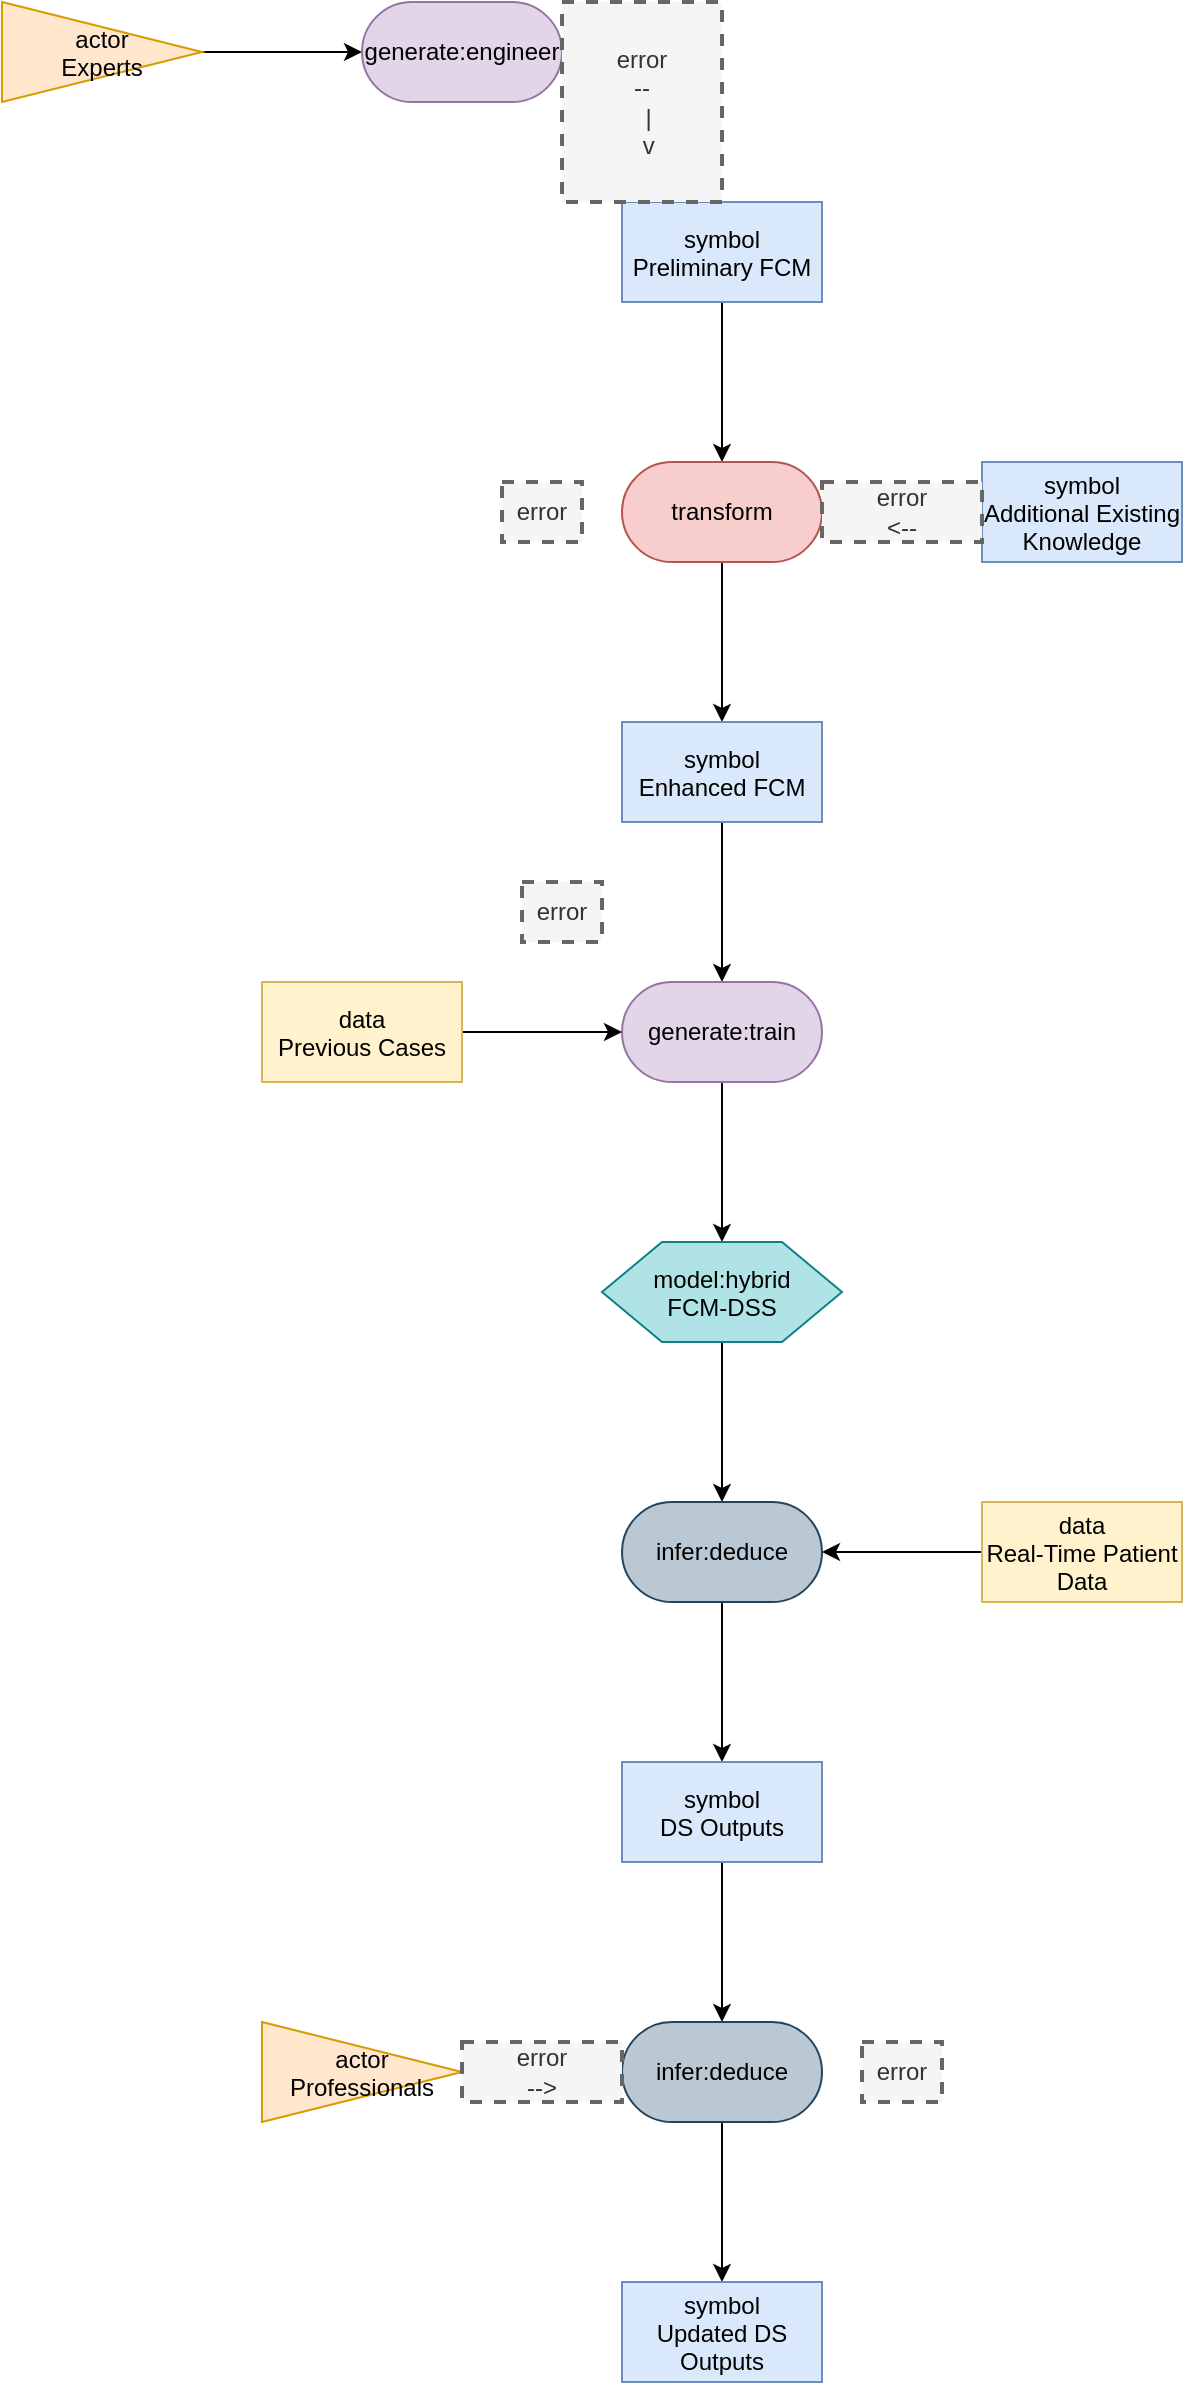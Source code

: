 <mxfile version="27.1.6" pages="2">
  <diagram name="Page-1" id="eMYRIdcfibgv7nvPG5PP">
    <mxGraphModel dx="1123" dy="673" grid="1" gridSize="10" guides="1" tooltips="1" connect="1" arrows="1" fold="1" page="1" pageScale="1" pageWidth="3300" pageHeight="4681" math="0" shadow="0">
      <root>
        <mxCell id="0" />
        <mxCell id="1" parent="0" />
        <mxCell id="AMvcmI8jZIf5xcwEZppg-3" style="edgeStyle=orthogonalEdgeStyle;rounded=0;orthogonalLoop=1;jettySize=auto;html=1;exitX=1;exitY=0.5;exitDx=0;exitDy=0;entryX=0;entryY=0.5;entryDx=0;entryDy=0;" edge="1" parent="1" source="AMvcmI8jZIf5xcwEZppg-1" target="AMvcmI8jZIf5xcwEZppg-2">
          <mxGeometry relative="1" as="geometry" />
        </mxCell>
        <mxCell id="AMvcmI8jZIf5xcwEZppg-1" value="actor&#xa;Experts" style="triangle;fillColor=#ffe6cc;strokeColor=#d79b00;" name="actor" vertex="1" parent="1">
          <mxGeometry x="340" y="230" width="100" height="50" as="geometry" />
        </mxCell>
        <mxCell id="AMvcmI8jZIf5xcwEZppg-2" value="generate:engineer" style="rounded=1;whiteSpace=wrap;html=1;arcSize=50;fillColor=#e1d5e7;strokeColor=#9673a6;" name="generate:engineer" vertex="1" parent="1">
          <mxGeometry x="520" y="230" width="100" height="50" as="geometry" />
        </mxCell>
        <mxCell id="AMvcmI8jZIf5xcwEZppg-8" style="edgeStyle=orthogonalEdgeStyle;rounded=0;orthogonalLoop=1;jettySize=auto;html=1;exitX=0.5;exitY=1;exitDx=0;exitDy=0;entryX=0.5;entryY=0;entryDx=0;entryDy=0;" edge="1" parent="1" source="AMvcmI8jZIf5xcwEZppg-4" target="AMvcmI8jZIf5xcwEZppg-7">
          <mxGeometry relative="1" as="geometry" />
        </mxCell>
        <mxCell id="AMvcmI8jZIf5xcwEZppg-4" value="symbol&#xa;Preliminary FCM" style="rectangle;fillColor=#dae8fc;strokeColor=#6c8ebf;" name="symbol" vertex="1" parent="1" tooltip="⚠️ Node not part of any valid pattern.">
          <mxGeometry x="650" y="330" width="100" height="50" as="geometry" />
        </mxCell>
        <mxCell id="AMvcmI8jZIf5xcwEZppg-6" value="&lt;div&gt;error&lt;/div&gt;&lt;div&gt;--&lt;/div&gt;&lt;div&gt;&amp;nbsp; |&lt;/div&gt;&lt;div&gt;&amp;nbsp; v&lt;/div&gt;" style="text;html=1;align=center;verticalAlign=middle;whiteSpace=wrap;rounded=0;dashed=1;fillColor=#f5f5f5;fontColor=#333333;strokeColor=#666666;strokeWidth=2;" name="text" vertex="1" parent="1">
          <mxGeometry x="620" y="230" width="80" height="100" as="geometry" />
        </mxCell>
        <mxCell id="AMvcmI8jZIf5xcwEZppg-13" style="edgeStyle=orthogonalEdgeStyle;rounded=0;orthogonalLoop=1;jettySize=auto;html=1;exitX=0.5;exitY=1;exitDx=0;exitDy=0;entryX=0.5;entryY=0;entryDx=0;entryDy=0;" edge="1" parent="1" source="AMvcmI8jZIf5xcwEZppg-7" target="AMvcmI8jZIf5xcwEZppg-12">
          <mxGeometry relative="1" as="geometry" />
        </mxCell>
        <mxCell id="AMvcmI8jZIf5xcwEZppg-7" value="transform" style="rounded=1;whiteSpace=wrap;html=1;arcSize=50;fillColor=#f8cecc;strokeColor=#b85450;" name="transform" vertex="1" parent="1" tooltip="⚠️ Node not part of any valid pattern.">
          <mxGeometry x="650" y="460" width="100" height="50" as="geometry" />
        </mxCell>
        <mxCell id="AMvcmI8jZIf5xcwEZppg-9" value="symbol&#xa;Additional Existing&#xa;Knowledge" style="rectangle;fillColor=#dae8fc;strokeColor=#6c8ebf;" name="symbol" vertex="1" parent="1">
          <mxGeometry x="830" y="460" width="100" height="50" as="geometry" />
        </mxCell>
        <mxCell id="AMvcmI8jZIf5xcwEZppg-11" value="&lt;div&gt;error&lt;/div&gt;&lt;div&gt;&amp;lt;--&lt;/div&gt;" style="text;html=1;align=center;verticalAlign=middle;whiteSpace=wrap;rounded=0;dashed=1;fillColor=#f5f5f5;fontColor=#333333;strokeColor=#666666;strokeWidth=2;" name="text" vertex="1" parent="1">
          <mxGeometry x="750" y="470" width="80" height="30" as="geometry" />
        </mxCell>
        <mxCell id="AMvcmI8jZIf5xcwEZppg-15" style="edgeStyle=orthogonalEdgeStyle;rounded=0;orthogonalLoop=1;jettySize=auto;html=1;exitX=0.5;exitY=1;exitDx=0;exitDy=0;entryX=0.5;entryY=0;entryDx=0;entryDy=0;" edge="1" parent="1" source="AMvcmI8jZIf5xcwEZppg-12" target="AMvcmI8jZIf5xcwEZppg-14">
          <mxGeometry relative="1" as="geometry" />
        </mxCell>
        <mxCell id="AMvcmI8jZIf5xcwEZppg-12" value="symbol&#xa;Enhanced FCM" style="rectangle;fillColor=#dae8fc;strokeColor=#6c8ebf;" name="symbol" vertex="1" parent="1">
          <mxGeometry x="650" y="590" width="100" height="50" as="geometry" />
        </mxCell>
        <mxCell id="AMvcmI8jZIf5xcwEZppg-19" style="edgeStyle=orthogonalEdgeStyle;rounded=0;orthogonalLoop=1;jettySize=auto;html=1;exitX=0.5;exitY=1;exitDx=0;exitDy=0;entryX=0.5;entryY=0;entryDx=0;entryDy=0;" edge="1" parent="1" source="AMvcmI8jZIf5xcwEZppg-14" target="AMvcmI8jZIf5xcwEZppg-18">
          <mxGeometry relative="1" as="geometry" />
        </mxCell>
        <mxCell id="AMvcmI8jZIf5xcwEZppg-14" value="generate:train" style="rounded=1;whiteSpace=wrap;html=1;arcSize=50;fillColor=#e1d5e7;strokeColor=#9673a6;" name="generate:train" vertex="1" parent="1">
          <mxGeometry x="650" y="720" width="100" height="50" as="geometry" />
        </mxCell>
        <mxCell id="AMvcmI8jZIf5xcwEZppg-17" style="edgeStyle=orthogonalEdgeStyle;rounded=0;orthogonalLoop=1;jettySize=auto;html=1;entryX=0;entryY=0.5;entryDx=0;entryDy=0;" edge="1" parent="1" source="AMvcmI8jZIf5xcwEZppg-16" target="AMvcmI8jZIf5xcwEZppg-14">
          <mxGeometry relative="1" as="geometry" />
        </mxCell>
        <mxCell id="AMvcmI8jZIf5xcwEZppg-16" value="data&#xa;Previous Cases" style="rectangle;fillColor=#fff2cc;strokeColor=#d6b656;" name="data" vertex="1" parent="1">
          <mxGeometry x="470" y="720" width="100" height="50" as="geometry" />
        </mxCell>
        <mxCell id="AMvcmI8jZIf5xcwEZppg-25" style="edgeStyle=orthogonalEdgeStyle;rounded=0;orthogonalLoop=1;jettySize=auto;html=1;exitX=0.5;exitY=1;exitDx=0;exitDy=0;entryX=0.5;entryY=0;entryDx=0;entryDy=0;" edge="1" parent="1" source="AMvcmI8jZIf5xcwEZppg-18" target="AMvcmI8jZIf5xcwEZppg-24">
          <mxGeometry relative="1" as="geometry" />
        </mxCell>
        <mxCell id="AMvcmI8jZIf5xcwEZppg-18" value="model:hybrid&#xa;FCM-DSS" style="shape=hexagon;perimeter=hexagonPerimeter2;fillColor=#b0e3e6;strokeColor=#0e8088;" name="model" vertex="1" parent="1">
          <mxGeometry x="640" y="850" width="120" height="50" as="geometry" />
        </mxCell>
        <mxCell id="AMvcmI8jZIf5xcwEZppg-26" style="edgeStyle=orthogonalEdgeStyle;rounded=0;orthogonalLoop=1;jettySize=auto;html=1;entryX=1;entryY=0.5;entryDx=0;entryDy=0;" edge="1" parent="1" source="AMvcmI8jZIf5xcwEZppg-20" target="AMvcmI8jZIf5xcwEZppg-24">
          <mxGeometry relative="1" as="geometry" />
        </mxCell>
        <mxCell id="AMvcmI8jZIf5xcwEZppg-20" value="data&#xa;Real-Time Patient&#xa;Data" style="rectangle;fillColor=#fff2cc;strokeColor=#d6b656;" name="data" vertex="1" parent="1">
          <mxGeometry x="830" y="980" width="100" height="50" as="geometry" />
        </mxCell>
        <mxCell id="AMvcmI8jZIf5xcwEZppg-28" style="edgeStyle=orthogonalEdgeStyle;rounded=0;orthogonalLoop=1;jettySize=auto;html=1;exitX=0.5;exitY=1;exitDx=0;exitDy=0;entryX=0.5;entryY=0;entryDx=0;entryDy=0;" edge="1" parent="1" source="AMvcmI8jZIf5xcwEZppg-24" target="AMvcmI8jZIf5xcwEZppg-27">
          <mxGeometry relative="1" as="geometry" />
        </mxCell>
        <mxCell id="AMvcmI8jZIf5xcwEZppg-24" value="infer:deduce" style="rounded=1;whiteSpace=wrap;html=1;arcSize=50;fillColor=#bac8d3;strokeColor=#23445d;" name="infer:deduce" vertex="1" parent="1">
          <mxGeometry x="650" y="980" width="100" height="50" as="geometry" />
        </mxCell>
        <mxCell id="AMvcmI8jZIf5xcwEZppg-30" style="edgeStyle=orthogonalEdgeStyle;rounded=0;orthogonalLoop=1;jettySize=auto;html=1;exitX=0.5;exitY=1;exitDx=0;exitDy=0;entryX=0.5;entryY=0;entryDx=0;entryDy=0;" edge="1" parent="1" source="AMvcmI8jZIf5xcwEZppg-27" target="AMvcmI8jZIf5xcwEZppg-29">
          <mxGeometry relative="1" as="geometry" />
        </mxCell>
        <mxCell id="AMvcmI8jZIf5xcwEZppg-27" value="symbol&#xa;DS Outputs" style="rectangle;fillColor=#dae8fc;strokeColor=#6c8ebf;" name="symbol" vertex="1" parent="1" tooltip="⚠️ Node not part of any valid pattern.">
          <mxGeometry x="650" y="1110" width="100" height="50" as="geometry" />
        </mxCell>
        <mxCell id="AMvcmI8jZIf5xcwEZppg-35" style="edgeStyle=orthogonalEdgeStyle;rounded=0;orthogonalLoop=1;jettySize=auto;html=1;exitX=0.5;exitY=1;exitDx=0;exitDy=0;entryX=0.5;entryY=0;entryDx=0;entryDy=0;" edge="1" parent="1" source="AMvcmI8jZIf5xcwEZppg-29" target="AMvcmI8jZIf5xcwEZppg-34">
          <mxGeometry relative="1" as="geometry" />
        </mxCell>
        <mxCell id="AMvcmI8jZIf5xcwEZppg-29" value="infer:deduce" style="rounded=1;whiteSpace=wrap;html=1;arcSize=50;fillColor=#bac8d3;strokeColor=#23445d;" name="infer:deduce" vertex="1" parent="1" tooltip="⚠️ Node not part of any valid pattern.">
          <mxGeometry x="650" y="1240" width="100" height="50" as="geometry" />
        </mxCell>
        <mxCell id="AMvcmI8jZIf5xcwEZppg-31" value="actor&#xa;Professionals" style="triangle;fillColor=#ffe6cc;strokeColor=#d79b00;" name="actor" vertex="1" parent="1" tooltip="⚠️ Node is disconnected.">
          <mxGeometry x="470" y="1240" width="100" height="50" as="geometry" />
        </mxCell>
        <mxCell id="AMvcmI8jZIf5xcwEZppg-33" value="&lt;div&gt;error&lt;/div&gt;&lt;div&gt;--&amp;gt;&lt;/div&gt;" style="text;html=1;align=center;verticalAlign=middle;whiteSpace=wrap;rounded=0;dashed=1;fillColor=#f5f5f5;fontColor=#333333;strokeColor=#666666;strokeWidth=2;" name="text" vertex="1" parent="1">
          <mxGeometry x="570" y="1250" width="80" height="30" as="geometry" />
        </mxCell>
        <mxCell id="AMvcmI8jZIf5xcwEZppg-34" value="symbol&#xa;Updated DS&#xa;Outputs" style="rectangle;fillColor=#dae8fc;strokeColor=#6c8ebf;" name="symbol" vertex="1" parent="1" tooltip="⚠️ Node not part of any valid pattern.">
          <mxGeometry x="650" y="1370" width="100" height="50" as="geometry" />
        </mxCell>
        <mxCell id="AMvcmI8jZIf5xcwEZppg-36" value="error" style="text;html=1;align=center;verticalAlign=middle;whiteSpace=wrap;rounded=0;dashed=1;fillColor=#f5f5f5;fontColor=#333333;strokeColor=#666666;strokeWidth=2;" name="text" vertex="1" parent="1">
          <mxGeometry x="590" y="470" width="40" height="30" as="geometry" />
        </mxCell>
        <mxCell id="AMvcmI8jZIf5xcwEZppg-37" value="error" style="text;html=1;align=center;verticalAlign=middle;whiteSpace=wrap;rounded=0;dashed=1;fillColor=#f5f5f5;fontColor=#333333;strokeColor=#666666;strokeWidth=2;" name="text" vertex="1" parent="1">
          <mxGeometry x="600" y="670" width="40" height="30" as="geometry" />
        </mxCell>
        <mxCell id="AMvcmI8jZIf5xcwEZppg-38" value="error" style="text;html=1;align=center;verticalAlign=middle;whiteSpace=wrap;rounded=0;dashed=1;fillColor=#f5f5f5;fontColor=#333333;strokeColor=#666666;strokeWidth=2;" name="text" vertex="1" parent="1">
          <mxGeometry x="770" y="1250" width="40" height="30" as="geometry" />
        </mxCell>
      </root>
    </mxGraphModel>
  </diagram>
  <diagram name="Copy of Page-1" id="XAPvC6TkpT40RnL4hbUO">
    <mxGraphModel dx="1572" dy="942" grid="1" gridSize="10" guides="1" tooltips="1" connect="1" arrows="1" fold="1" page="1" pageScale="1" pageWidth="3300" pageHeight="4681" math="0" shadow="0">
      <root>
        <mxCell id="KUDqzmd3pdno_MVxjHcZ-0" />
        <mxCell id="KUDqzmd3pdno_MVxjHcZ-1" parent="KUDqzmd3pdno_MVxjHcZ-0" />
        <mxCell id="KUDqzmd3pdno_MVxjHcZ-2" style="edgeStyle=orthogonalEdgeStyle;rounded=0;orthogonalLoop=1;jettySize=auto;html=1;exitX=1;exitY=0.5;exitDx=0;exitDy=0;entryX=0;entryY=0.5;entryDx=0;entryDy=0;" edge="1" parent="KUDqzmd3pdno_MVxjHcZ-1" source="KUDqzmd3pdno_MVxjHcZ-3" target="KUDqzmd3pdno_MVxjHcZ-4">
          <mxGeometry relative="1" as="geometry" />
        </mxCell>
        <mxCell id="KUDqzmd3pdno_MVxjHcZ-3" value="actor&#xa;Experts" style="triangle;fillColor=#ffe6cc;strokeColor=#d79b00;" name="actor" vertex="1" parent="KUDqzmd3pdno_MVxjHcZ-1">
          <mxGeometry x="340" y="230" width="100" height="50" as="geometry" />
        </mxCell>
        <mxCell id="ctd2b2o6iDmbOjDKEJE7-0" style="edgeStyle=orthogonalEdgeStyle;rounded=0;orthogonalLoop=1;jettySize=auto;html=1;exitX=1;exitY=0.5;exitDx=0;exitDy=0;entryX=0.5;entryY=0;entryDx=0;entryDy=0;" edge="1" parent="KUDqzmd3pdno_MVxjHcZ-1" source="KUDqzmd3pdno_MVxjHcZ-4" target="KUDqzmd3pdno_MVxjHcZ-6">
          <mxGeometry relative="1" as="geometry" />
        </mxCell>
        <mxCell id="KUDqzmd3pdno_MVxjHcZ-4" value="generate:engineer" style="rounded=1;whiteSpace=wrap;html=1;arcSize=50;fillColor=#e1d5e7;strokeColor=#9673a6;" name="generate:engineer" vertex="1" parent="KUDqzmd3pdno_MVxjHcZ-1">
          <mxGeometry x="520" y="230" width="100" height="50" as="geometry" />
        </mxCell>
        <mxCell id="KUDqzmd3pdno_MVxjHcZ-5" style="edgeStyle=orthogonalEdgeStyle;rounded=0;orthogonalLoop=1;jettySize=auto;html=1;exitX=0.5;exitY=1;exitDx=0;exitDy=0;entryX=0.5;entryY=0;entryDx=0;entryDy=0;" edge="1" parent="KUDqzmd3pdno_MVxjHcZ-1" source="KUDqzmd3pdno_MVxjHcZ-6" target="KUDqzmd3pdno_MVxjHcZ-9">
          <mxGeometry relative="1" as="geometry" />
        </mxCell>
        <mxCell id="KUDqzmd3pdno_MVxjHcZ-6" value="symbol&#xa;Preliminary FCM" style="rectangle;fillColor=#dae8fc;strokeColor=#6c8ebf;" name="symbol" vertex="1" parent="KUDqzmd3pdno_MVxjHcZ-1">
          <mxGeometry x="650" y="330" width="100" height="50" as="geometry" />
        </mxCell>
        <mxCell id="KUDqzmd3pdno_MVxjHcZ-8" style="edgeStyle=orthogonalEdgeStyle;rounded=0;orthogonalLoop=1;jettySize=auto;html=1;exitX=0.5;exitY=1;exitDx=0;exitDy=0;entryX=0.5;entryY=0;entryDx=0;entryDy=0;" edge="1" parent="KUDqzmd3pdno_MVxjHcZ-1" source="KUDqzmd3pdno_MVxjHcZ-9" target="KUDqzmd3pdno_MVxjHcZ-13">
          <mxGeometry relative="1" as="geometry" />
        </mxCell>
        <mxCell id="KUDqzmd3pdno_MVxjHcZ-9" value="transform" style="rounded=1;whiteSpace=wrap;html=1;arcSize=50;fillColor=#f8cecc;strokeColor=#b85450;" name="transform" vertex="1" parent="KUDqzmd3pdno_MVxjHcZ-1">
          <mxGeometry x="650" y="460" width="100" height="50" as="geometry" />
        </mxCell>
        <mxCell id="ctd2b2o6iDmbOjDKEJE7-1" style="edgeStyle=orthogonalEdgeStyle;rounded=0;orthogonalLoop=1;jettySize=auto;html=1;exitX=0;exitY=0.5;exitDx=0;exitDy=0;entryX=1;entryY=0.5;entryDx=0;entryDy=0;" edge="1" parent="KUDqzmd3pdno_MVxjHcZ-1" source="KUDqzmd3pdno_MVxjHcZ-10" target="KUDqzmd3pdno_MVxjHcZ-9">
          <mxGeometry relative="1" as="geometry" />
        </mxCell>
        <mxCell id="KUDqzmd3pdno_MVxjHcZ-10" value="symbol&#xa;Additional Existing&#xa;Knowledge" style="rectangle;fillColor=#dae8fc;strokeColor=#6c8ebf;" name="symbol" vertex="1" parent="KUDqzmd3pdno_MVxjHcZ-1">
          <mxGeometry x="830" y="460" width="100" height="50" as="geometry" />
        </mxCell>
        <mxCell id="KUDqzmd3pdno_MVxjHcZ-12" style="edgeStyle=orthogonalEdgeStyle;rounded=0;orthogonalLoop=1;jettySize=auto;html=1;exitX=0.5;exitY=1;exitDx=0;exitDy=0;entryX=0.5;entryY=0;entryDx=0;entryDy=0;" edge="1" parent="KUDqzmd3pdno_MVxjHcZ-1" source="KUDqzmd3pdno_MVxjHcZ-13" target="KUDqzmd3pdno_MVxjHcZ-15">
          <mxGeometry relative="1" as="geometry" />
        </mxCell>
        <mxCell id="KUDqzmd3pdno_MVxjHcZ-13" value="symbol&#xa;Enhanced FCM" style="rectangle;fillColor=#dae8fc;strokeColor=#6c8ebf;" name="symbol" vertex="1" parent="KUDqzmd3pdno_MVxjHcZ-1">
          <mxGeometry x="650" y="590" width="100" height="50" as="geometry" />
        </mxCell>
        <mxCell id="KUDqzmd3pdno_MVxjHcZ-14" style="edgeStyle=orthogonalEdgeStyle;rounded=0;orthogonalLoop=1;jettySize=auto;html=1;exitX=0.5;exitY=1;exitDx=0;exitDy=0;entryX=0.5;entryY=0;entryDx=0;entryDy=0;" edge="1" parent="KUDqzmd3pdno_MVxjHcZ-1" source="KUDqzmd3pdno_MVxjHcZ-15" target="KUDqzmd3pdno_MVxjHcZ-19">
          <mxGeometry relative="1" as="geometry" />
        </mxCell>
        <mxCell id="KUDqzmd3pdno_MVxjHcZ-15" value="generate:train" style="rounded=1;whiteSpace=wrap;html=1;arcSize=50;fillColor=#e1d5e7;strokeColor=#9673a6;" name="generate:train" vertex="1" parent="KUDqzmd3pdno_MVxjHcZ-1">
          <mxGeometry x="650" y="720" width="100" height="50" as="geometry" />
        </mxCell>
        <mxCell id="KUDqzmd3pdno_MVxjHcZ-16" style="edgeStyle=orthogonalEdgeStyle;rounded=0;orthogonalLoop=1;jettySize=auto;html=1;entryX=0;entryY=0.5;entryDx=0;entryDy=0;" edge="1" parent="KUDqzmd3pdno_MVxjHcZ-1" source="KUDqzmd3pdno_MVxjHcZ-17" target="KUDqzmd3pdno_MVxjHcZ-15">
          <mxGeometry relative="1" as="geometry" />
        </mxCell>
        <mxCell id="KUDqzmd3pdno_MVxjHcZ-17" value="data&#xa;Previous Cases" style="rectangle;fillColor=#fff2cc;strokeColor=#d6b656;" name="data" vertex="1" parent="KUDqzmd3pdno_MVxjHcZ-1">
          <mxGeometry x="470" y="720" width="100" height="50" as="geometry" />
        </mxCell>
        <mxCell id="KUDqzmd3pdno_MVxjHcZ-18" style="edgeStyle=orthogonalEdgeStyle;rounded=0;orthogonalLoop=1;jettySize=auto;html=1;exitX=0.5;exitY=1;exitDx=0;exitDy=0;entryX=0.5;entryY=0;entryDx=0;entryDy=0;" edge="1" parent="KUDqzmd3pdno_MVxjHcZ-1" source="KUDqzmd3pdno_MVxjHcZ-19" target="KUDqzmd3pdno_MVxjHcZ-23">
          <mxGeometry relative="1" as="geometry" />
        </mxCell>
        <mxCell id="KUDqzmd3pdno_MVxjHcZ-19" value="model:hybrid&#xa;FCM-DSS" style="shape=hexagon;perimeter=hexagonPerimeter2;fillColor=#b0e3e6;strokeColor=#0e8088;" name="model" vertex="1" parent="KUDqzmd3pdno_MVxjHcZ-1">
          <mxGeometry x="640" y="850" width="120" height="50" as="geometry" />
        </mxCell>
        <mxCell id="KUDqzmd3pdno_MVxjHcZ-20" style="edgeStyle=orthogonalEdgeStyle;rounded=0;orthogonalLoop=1;jettySize=auto;html=1;entryX=1;entryY=0.5;entryDx=0;entryDy=0;" edge="1" parent="KUDqzmd3pdno_MVxjHcZ-1" source="KUDqzmd3pdno_MVxjHcZ-21" target="KUDqzmd3pdno_MVxjHcZ-23">
          <mxGeometry relative="1" as="geometry" />
        </mxCell>
        <mxCell id="KUDqzmd3pdno_MVxjHcZ-21" value="data&#xa;Real-Time Patient&#xa;Data" style="rectangle;fillColor=#fff2cc;strokeColor=#d6b656;" name="data" vertex="1" parent="KUDqzmd3pdno_MVxjHcZ-1" tooltip="⚠️ Node not part of any valid pattern.">
          <mxGeometry x="830" y="980" width="100" height="50" as="geometry" />
        </mxCell>
        <mxCell id="KUDqzmd3pdno_MVxjHcZ-22" style="edgeStyle=orthogonalEdgeStyle;rounded=0;orthogonalLoop=1;jettySize=auto;html=1;exitX=0.5;exitY=1;exitDx=0;exitDy=0;entryX=0.5;entryY=0;entryDx=0;entryDy=0;" edge="1" parent="KUDqzmd3pdno_MVxjHcZ-1" source="KUDqzmd3pdno_MVxjHcZ-23" target="KUDqzmd3pdno_MVxjHcZ-25">
          <mxGeometry relative="1" as="geometry" />
        </mxCell>
        <mxCell id="KUDqzmd3pdno_MVxjHcZ-23" value="infer:deduce" style="rounded=1;whiteSpace=wrap;html=1;arcSize=50;fillColor=#bac8d3;strokeColor=#23445d;" name="infer:deduce" vertex="1" parent="KUDqzmd3pdno_MVxjHcZ-1">
          <mxGeometry x="650" y="980" width="100" height="50" as="geometry" />
        </mxCell>
        <mxCell id="KUDqzmd3pdno_MVxjHcZ-24" style="edgeStyle=orthogonalEdgeStyle;rounded=0;orthogonalLoop=1;jettySize=auto;html=1;exitX=0.5;exitY=1;exitDx=0;exitDy=0;entryX=0.5;entryY=0;entryDx=0;entryDy=0;" edge="1" parent="KUDqzmd3pdno_MVxjHcZ-1" source="KUDqzmd3pdno_MVxjHcZ-25" target="KUDqzmd3pdno_MVxjHcZ-27">
          <mxGeometry relative="1" as="geometry" />
        </mxCell>
        <mxCell id="KUDqzmd3pdno_MVxjHcZ-25" value="symbol&#xa;DS Outputs" style="rectangle;fillColor=#dae8fc;strokeColor=#6c8ebf;" name="symbol" vertex="1" parent="KUDqzmd3pdno_MVxjHcZ-1">
          <mxGeometry x="650" y="1110" width="100" height="50" as="geometry" />
        </mxCell>
        <mxCell id="KUDqzmd3pdno_MVxjHcZ-26" style="edgeStyle=orthogonalEdgeStyle;rounded=0;orthogonalLoop=1;jettySize=auto;html=1;exitX=0.5;exitY=1;exitDx=0;exitDy=0;entryX=0.5;entryY=0;entryDx=0;entryDy=0;" edge="1" parent="KUDqzmd3pdno_MVxjHcZ-1" source="KUDqzmd3pdno_MVxjHcZ-27" target="KUDqzmd3pdno_MVxjHcZ-30">
          <mxGeometry relative="1" as="geometry" />
        </mxCell>
        <mxCell id="KUDqzmd3pdno_MVxjHcZ-27" value="infer:deduce" style="rounded=1;whiteSpace=wrap;html=1;arcSize=50;fillColor=#bac8d3;strokeColor=#23445d;" name="infer:deduce" vertex="1" parent="KUDqzmd3pdno_MVxjHcZ-1">
          <mxGeometry x="650" y="1240" width="100" height="50" as="geometry" />
        </mxCell>
        <mxCell id="ctd2b2o6iDmbOjDKEJE7-2" style="edgeStyle=orthogonalEdgeStyle;rounded=0;orthogonalLoop=1;jettySize=auto;html=1;exitX=1;exitY=0.5;exitDx=0;exitDy=0;entryX=0;entryY=0.5;entryDx=0;entryDy=0;" edge="1" parent="KUDqzmd3pdno_MVxjHcZ-1" source="KUDqzmd3pdno_MVxjHcZ-28" target="KUDqzmd3pdno_MVxjHcZ-27">
          <mxGeometry relative="1" as="geometry" />
        </mxCell>
        <mxCell id="KUDqzmd3pdno_MVxjHcZ-28" value="actor&#xa;Professionals" style="triangle;fillColor=#ffe6cc;strokeColor=#d79b00;" name="actor" vertex="1" parent="KUDqzmd3pdno_MVxjHcZ-1">
          <mxGeometry x="470" y="1240" width="100" height="50" as="geometry" />
        </mxCell>
        <mxCell id="KUDqzmd3pdno_MVxjHcZ-30" value="symbol&#xa;Updated DS&#xa;Outputs" style="rectangle;fillColor=#dae8fc;strokeColor=#6c8ebf;" name="symbol" vertex="1" parent="KUDqzmd3pdno_MVxjHcZ-1">
          <mxGeometry x="650" y="1370" width="100" height="50" as="geometry" />
        </mxCell>
      </root>
    </mxGraphModel>
  </diagram>
</mxfile>
